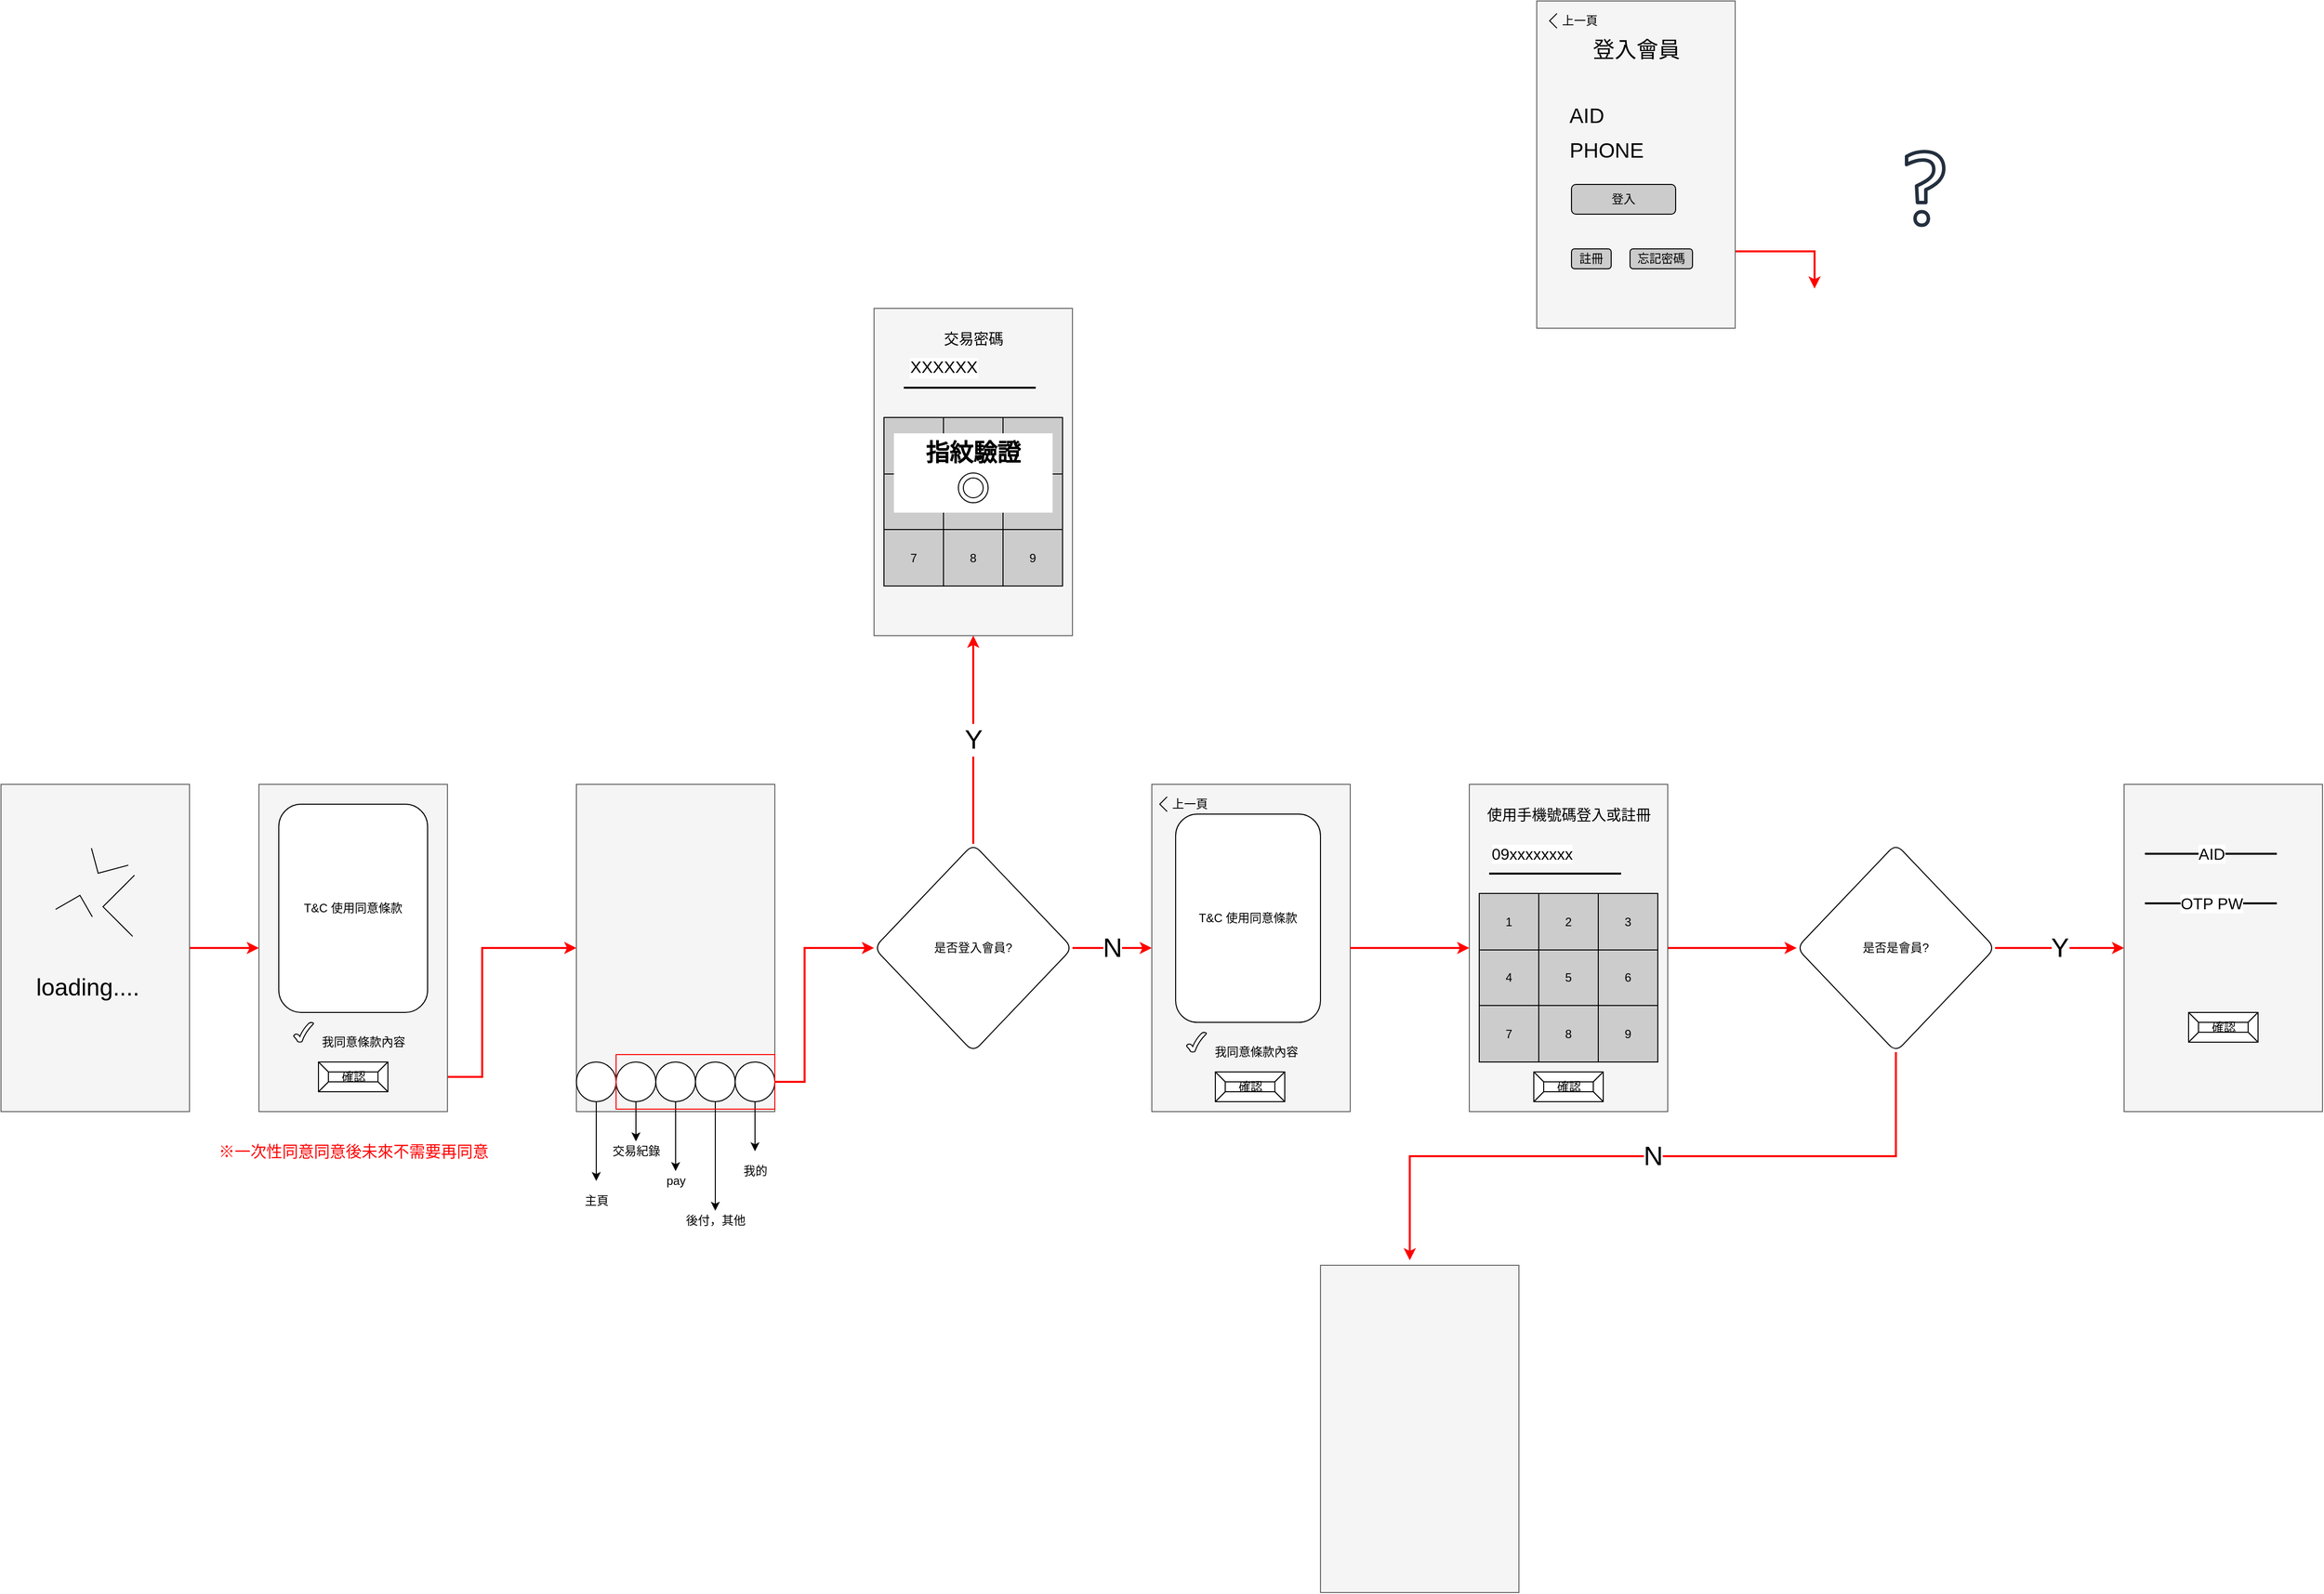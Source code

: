 <mxfile version="15.2.7" type="github">
  <diagram id="JlRprO2Ssy-YGIe1HLhW" name="第1頁">
    <mxGraphModel dx="2623" dy="2235" grid="1" gridSize="10" guides="1" tooltips="1" connect="1" arrows="1" fold="1" page="1" pageScale="1" pageWidth="827" pageHeight="1169" math="0" shadow="0">
      <root>
        <mxCell id="0" />
        <mxCell id="1" parent="0" />
        <mxCell id="4JK6QRwS424V-WLqcD70-64" style="edgeStyle=orthogonalEdgeStyle;rounded=0;orthogonalLoop=1;jettySize=auto;html=1;strokeColor=#FF0000;strokeWidth=2;" edge="1" parent="1" source="4JK6QRwS424V-WLqcD70-8" target="4JK6QRwS424V-WLqcD70-16">
          <mxGeometry relative="1" as="geometry" />
        </mxCell>
        <mxCell id="4JK6QRwS424V-WLqcD70-8" value="" style="rounded=0;whiteSpace=wrap;html=1;strokeColor=#666666;fillColor=#f5f5f5;fontColor=#333333;" vertex="1" parent="1">
          <mxGeometry x="-610" y="-230" width="190" height="330" as="geometry" />
        </mxCell>
        <mxCell id="4JK6QRwS424V-WLqcD70-15" value="&lt;font style=&quot;font-size: 24px&quot;&gt;loading....&lt;/font&gt;" style="text;html=1;strokeColor=none;fillColor=none;align=center;verticalAlign=middle;whiteSpace=wrap;rounded=0;sketch=1;strokeWidth=2;" vertex="1" parent="1">
          <mxGeometry x="-565" y="-50" width="85" height="50" as="geometry" />
        </mxCell>
        <mxCell id="4JK6QRwS424V-WLqcD70-63" style="edgeStyle=orthogonalEdgeStyle;rounded=0;orthogonalLoop=1;jettySize=auto;html=1;strokeColor=#FF0000;strokeWidth=2;" edge="1" parent="1" source="4JK6QRwS424V-WLqcD70-22" target="4JK6QRwS424V-WLqcD70-26">
          <mxGeometry relative="1" as="geometry" />
        </mxCell>
        <mxCell id="4JK6QRwS424V-WLqcD70-25" value="&lt;font color=&quot;#ff0000&quot; style=&quot;font-size: 16px&quot;&gt;※一次性同意同意後未來不需要再同意&lt;/font&gt;" style="text;html=1;align=center;verticalAlign=middle;resizable=0;points=[];autosize=1;strokeColor=none;fillColor=none;" vertex="1" parent="1">
          <mxGeometry x="-400" y="130" width="290" height="20" as="geometry" />
        </mxCell>
        <mxCell id="4JK6QRwS424V-WLqcD70-61" value="" style="group" vertex="1" connectable="0" parent="1">
          <mxGeometry x="-30" y="-230" width="230" height="470" as="geometry" />
        </mxCell>
        <mxCell id="4JK6QRwS424V-WLqcD70-26" value="" style="rounded=0;whiteSpace=wrap;html=1;strokeColor=#666666;fillColor=#f5f5f5;fontColor=#333333;" vertex="1" parent="4JK6QRwS424V-WLqcD70-61">
          <mxGeometry width="200" height="330" as="geometry" />
        </mxCell>
        <mxCell id="4JK6QRwS424V-WLqcD70-32" style="edgeStyle=orthogonalEdgeStyle;rounded=0;orthogonalLoop=1;jettySize=auto;html=1;" edge="1" parent="4JK6QRwS424V-WLqcD70-61" source="4JK6QRwS424V-WLqcD70-27">
          <mxGeometry as="geometry">
            <mxPoint x="20" y="400" as="targetPoint" />
          </mxGeometry>
        </mxCell>
        <mxCell id="4JK6QRwS424V-WLqcD70-27" value="" style="ellipse;whiteSpace=wrap;html=1;aspect=fixed;rounded=1;glass=0;sketch=0;strokeColor=default;strokeWidth=1;fillColor=default;gradientDirection=south;" vertex="1" parent="4JK6QRwS424V-WLqcD70-61">
          <mxGeometry y="280" width="40" height="40" as="geometry" />
        </mxCell>
        <mxCell id="4JK6QRwS424V-WLqcD70-36" style="edgeStyle=orthogonalEdgeStyle;rounded=0;orthogonalLoop=1;jettySize=auto;html=1;" edge="1" parent="4JK6QRwS424V-WLqcD70-61" source="4JK6QRwS424V-WLqcD70-28">
          <mxGeometry as="geometry">
            <mxPoint x="100" y="390" as="targetPoint" />
          </mxGeometry>
        </mxCell>
        <mxCell id="4JK6QRwS424V-WLqcD70-28" value="" style="ellipse;whiteSpace=wrap;html=1;aspect=fixed;rounded=1;glass=0;sketch=0;strokeColor=default;strokeWidth=1;fillColor=default;gradientDirection=south;" vertex="1" parent="4JK6QRwS424V-WLqcD70-61">
          <mxGeometry x="80" y="280" width="40" height="40" as="geometry" />
        </mxCell>
        <mxCell id="4JK6QRwS424V-WLqcD70-38" style="edgeStyle=orthogonalEdgeStyle;rounded=0;orthogonalLoop=1;jettySize=auto;html=1;" edge="1" parent="4JK6QRwS424V-WLqcD70-61" source="4JK6QRwS424V-WLqcD70-29">
          <mxGeometry as="geometry">
            <mxPoint x="140" y="430" as="targetPoint" />
          </mxGeometry>
        </mxCell>
        <mxCell id="4JK6QRwS424V-WLqcD70-29" value="" style="ellipse;whiteSpace=wrap;html=1;aspect=fixed;rounded=1;glass=0;sketch=0;strokeColor=default;strokeWidth=1;fillColor=default;gradientDirection=south;" vertex="1" parent="4JK6QRwS424V-WLqcD70-61">
          <mxGeometry x="120" y="280" width="40" height="40" as="geometry" />
        </mxCell>
        <mxCell id="4JK6QRwS424V-WLqcD70-40" style="edgeStyle=orthogonalEdgeStyle;rounded=0;orthogonalLoop=1;jettySize=auto;html=1;" edge="1" parent="4JK6QRwS424V-WLqcD70-61" source="4JK6QRwS424V-WLqcD70-30">
          <mxGeometry as="geometry">
            <mxPoint x="180" y="370" as="targetPoint" />
          </mxGeometry>
        </mxCell>
        <mxCell id="4JK6QRwS424V-WLqcD70-30" value="" style="ellipse;whiteSpace=wrap;html=1;aspect=fixed;rounded=1;glass=0;sketch=0;strokeColor=default;strokeWidth=1;fillColor=default;gradientDirection=south;" vertex="1" parent="4JK6QRwS424V-WLqcD70-61">
          <mxGeometry x="160" y="280" width="40" height="40" as="geometry" />
        </mxCell>
        <mxCell id="4JK6QRwS424V-WLqcD70-34" style="edgeStyle=orthogonalEdgeStyle;rounded=0;orthogonalLoop=1;jettySize=auto;html=1;" edge="1" parent="4JK6QRwS424V-WLqcD70-61" source="4JK6QRwS424V-WLqcD70-31">
          <mxGeometry as="geometry">
            <mxPoint x="60" y="360" as="targetPoint" />
          </mxGeometry>
        </mxCell>
        <mxCell id="4JK6QRwS424V-WLqcD70-31" value="" style="ellipse;whiteSpace=wrap;html=1;aspect=fixed;rounded=1;glass=0;sketch=0;strokeColor=default;strokeWidth=1;fillColor=default;gradientDirection=south;" vertex="1" parent="4JK6QRwS424V-WLqcD70-61">
          <mxGeometry x="40" y="280" width="40" height="40" as="geometry" />
        </mxCell>
        <mxCell id="4JK6QRwS424V-WLqcD70-33" value="主頁" style="text;html=1;align=center;verticalAlign=middle;resizable=0;points=[];autosize=1;strokeColor=none;fillColor=none;rotation=0;" vertex="1" parent="4JK6QRwS424V-WLqcD70-61">
          <mxGeometry y="410" width="40" height="20" as="geometry" />
        </mxCell>
        <mxCell id="4JK6QRwS424V-WLqcD70-35" value="交易紀錄" style="text;html=1;align=center;verticalAlign=middle;resizable=0;points=[];autosize=1;strokeColor=none;fillColor=none;rotation=0;" vertex="1" parent="4JK6QRwS424V-WLqcD70-61">
          <mxGeometry x="30" y="360" width="60" height="20" as="geometry" />
        </mxCell>
        <mxCell id="4JK6QRwS424V-WLqcD70-37" value="pay" style="text;html=1;align=center;verticalAlign=middle;resizable=0;points=[];autosize=1;strokeColor=none;fillColor=none;" vertex="1" parent="4JK6QRwS424V-WLqcD70-61">
          <mxGeometry x="80" y="390" width="40" height="20" as="geometry" />
        </mxCell>
        <mxCell id="4JK6QRwS424V-WLqcD70-39" value="後付，其他" style="text;html=1;align=center;verticalAlign=middle;resizable=0;points=[];autosize=1;strokeColor=none;fillColor=none;" vertex="1" parent="4JK6QRwS424V-WLqcD70-61">
          <mxGeometry x="100" y="430" width="80" height="20" as="geometry" />
        </mxCell>
        <mxCell id="4JK6QRwS424V-WLqcD70-41" value="我的" style="text;html=1;align=center;verticalAlign=middle;resizable=0;points=[];autosize=1;strokeColor=none;fillColor=none;" vertex="1" parent="4JK6QRwS424V-WLqcD70-61">
          <mxGeometry x="160" y="380" width="40" height="20" as="geometry" />
        </mxCell>
        <mxCell id="4JK6QRwS424V-WLqcD70-67" value="" style="rounded=0;whiteSpace=wrap;html=1;glass=0;sketch=0;strokeColor=#FF0000;strokeWidth=1;fillColor=none;gradientDirection=south;" vertex="1" parent="4JK6QRwS424V-WLqcD70-61">
          <mxGeometry x="40" y="272.5" width="160" height="55" as="geometry" />
        </mxCell>
        <mxCell id="4JK6QRwS424V-WLqcD70-65" style="edgeStyle=orthogonalEdgeStyle;rounded=0;orthogonalLoop=1;jettySize=auto;html=1;strokeColor=#FF0000;strokeWidth=2;" edge="1" parent="1" source="4JK6QRwS424V-WLqcD70-67" target="4JK6QRwS424V-WLqcD70-66">
          <mxGeometry relative="1" as="geometry">
            <mxPoint x="30" y="360" as="targetPoint" />
            <mxPoint x="200" y="180" as="sourcePoint" />
            <Array as="points">
              <mxPoint x="200" y="70" />
              <mxPoint x="200" y="-65" />
            </Array>
          </mxGeometry>
        </mxCell>
        <mxCell id="4JK6QRwS424V-WLqcD70-68" value="&lt;font style=&quot;font-size: 27px&quot;&gt;N&lt;/font&gt;" style="rounded=0;orthogonalLoop=1;jettySize=auto;html=1;strokeColor=#FF0000;strokeWidth=2;" edge="1" parent="1" source="4JK6QRwS424V-WLqcD70-66" target="4JK6QRwS424V-WLqcD70-93">
          <mxGeometry relative="1" as="geometry">
            <mxPoint x="630" y="-65" as="targetPoint" />
          </mxGeometry>
        </mxCell>
        <mxCell id="4JK6QRwS424V-WLqcD70-136" value="&lt;font style=&quot;font-size: 27px&quot;&gt;Y&lt;/font&gt;" style="edgeStyle=elbowEdgeStyle;rounded=0;orthogonalLoop=1;jettySize=auto;elbow=vertical;html=1;strokeColor=#FF0000;strokeWidth=2;" edge="1" parent="1" source="4JK6QRwS424V-WLqcD70-66" target="4JK6QRwS424V-WLqcD70-148">
          <mxGeometry relative="1" as="geometry">
            <mxPoint x="370" y="-380" as="targetPoint" />
          </mxGeometry>
        </mxCell>
        <mxCell id="4JK6QRwS424V-WLqcD70-66" value="是否登入會員?" style="rhombus;whiteSpace=wrap;html=1;rounded=1;glass=0;sketch=0;strokeColor=default;strokeWidth=1;fillColor=default;gradientDirection=south;" vertex="1" parent="1">
          <mxGeometry x="270" y="-170" width="200" height="210" as="geometry" />
        </mxCell>
        <mxCell id="4JK6QRwS424V-WLqcD70-89" style="edgeStyle=elbowEdgeStyle;rounded=0;orthogonalLoop=1;jettySize=auto;elbow=vertical;html=1;strokeColor=#FF0000;strokeWidth=2;" edge="1" parent="1" source="4JK6QRwS424V-WLqcD70-78">
          <mxGeometry relative="1" as="geometry">
            <mxPoint x="1218" y="-730" as="targetPoint" />
          </mxGeometry>
        </mxCell>
        <mxCell id="4JK6QRwS424V-WLqcD70-90" value="" style="sketch=0;outlineConnect=0;fontColor=#232F3E;gradientColor=none;fillColor=#232F3E;strokeColor=none;dashed=0;verticalLabelPosition=bottom;verticalAlign=top;align=center;html=1;fontSize=12;fontStyle=0;aspect=fixed;pointerEvents=1;shape=mxgraph.aws4.question;rounded=0;glass=0;" vertex="1" parent="1">
          <mxGeometry x="1309" y="-870" width="41" height="78" as="geometry" />
        </mxCell>
        <mxCell id="4JK6QRwS424V-WLqcD70-92" value="" style="group" vertex="1" connectable="0" parent="1">
          <mxGeometry x="-350" y="-230" width="190" height="330" as="geometry" />
        </mxCell>
        <mxCell id="4JK6QRwS424V-WLqcD70-16" value="" style="rounded=0;whiteSpace=wrap;html=1;strokeColor=#666666;fillColor=#f5f5f5;fontColor=#333333;" vertex="1" parent="4JK6QRwS424V-WLqcD70-92">
          <mxGeometry width="190" height="330" as="geometry" />
        </mxCell>
        <mxCell id="4JK6QRwS424V-WLqcD70-18" value="T&amp;amp;C 使用同意條款" style="rounded=1;whiteSpace=wrap;html=1;sketch=0;strokeColor=default;strokeWidth=1;fillColor=default;fillStyle=auto;glass=0;" vertex="1" parent="4JK6QRwS424V-WLqcD70-92">
          <mxGeometry x="20" y="20" width="150" height="210" as="geometry" />
        </mxCell>
        <mxCell id="4JK6QRwS424V-WLqcD70-19" value="" style="verticalLabelPosition=bottom;verticalAlign=top;html=1;shape=mxgraph.basic.tick;rounded=1;glass=0;sketch=0;strokeColor=default;strokeWidth=1;fillColor=default;gradientDirection=south;" vertex="1" parent="4JK6QRwS424V-WLqcD70-92">
          <mxGeometry x="35" y="240" width="20" height="20" as="geometry" />
        </mxCell>
        <mxCell id="4JK6QRwS424V-WLqcD70-20" value="我同意條款內容" style="text;html=1;align=center;verticalAlign=middle;resizable=0;points=[];autosize=1;strokeColor=none;fillColor=none;" vertex="1" parent="4JK6QRwS424V-WLqcD70-92">
          <mxGeometry x="55" y="250" width="100" height="20" as="geometry" />
        </mxCell>
        <mxCell id="4JK6QRwS424V-WLqcD70-22" value="確認" style="labelPosition=center;verticalLabelPosition=middle;align=center;html=1;shape=mxgraph.basic.button;dx=10;rounded=1;glass=0;sketch=0;strokeColor=default;strokeWidth=1;fillColor=default;gradientDirection=south;" vertex="1" parent="4JK6QRwS424V-WLqcD70-92">
          <mxGeometry x="60" y="280" width="70" height="30" as="geometry" />
        </mxCell>
        <mxCell id="4JK6QRwS424V-WLqcD70-172" style="edgeStyle=elbowEdgeStyle;rounded=0;orthogonalLoop=1;jettySize=auto;elbow=vertical;html=1;strokeColor=#FF0000;strokeWidth=2;" edge="1" parent="1" source="4JK6QRwS424V-WLqcD70-114" target="4JK6QRwS424V-WLqcD70-135">
          <mxGeometry relative="1" as="geometry" />
        </mxCell>
        <mxCell id="4JK6QRwS424V-WLqcD70-174" value="&lt;font style=&quot;font-size: 27px&quot;&gt;N&lt;/font&gt;" style="edgeStyle=elbowEdgeStyle;rounded=0;orthogonalLoop=1;jettySize=auto;elbow=vertical;html=1;strokeColor=#FF0000;strokeWidth=2;" edge="1" parent="1" source="4JK6QRwS424V-WLqcD70-135">
          <mxGeometry relative="1" as="geometry">
            <mxPoint x="810" y="250" as="targetPoint" />
          </mxGeometry>
        </mxCell>
        <mxCell id="4JK6QRwS424V-WLqcD70-177" value="&lt;font style=&quot;font-size: 27px&quot;&gt;Y&lt;/font&gt;" style="edgeStyle=elbowEdgeStyle;rounded=0;orthogonalLoop=1;jettySize=auto;elbow=vertical;html=1;strokeColor=#FF0000;strokeWidth=2;" edge="1" parent="1" source="4JK6QRwS424V-WLqcD70-135" target="4JK6QRwS424V-WLqcD70-176">
          <mxGeometry relative="1" as="geometry" />
        </mxCell>
        <mxCell id="4JK6QRwS424V-WLqcD70-135" value="是否是會員?" style="rhombus;whiteSpace=wrap;html=1;rounded=1;glass=0;sketch=0;strokeColor=default;strokeWidth=1;fillColor=default;gradientDirection=south;" vertex="1" parent="1">
          <mxGeometry x="1200" y="-170" width="200" height="210" as="geometry" />
        </mxCell>
        <mxCell id="4JK6QRwS424V-WLqcD70-60" value="" style="rounded=0;whiteSpace=wrap;html=1;strokeColor=#666666;fillColor=#f5f5f5;fontColor=#333333;" vertex="1" parent="1">
          <mxGeometry x="938" y="-1020" width="200" height="330" as="geometry" />
        </mxCell>
        <mxCell id="4JK6QRwS424V-WLqcD70-72" value="" style="group" vertex="1" connectable="0" parent="1">
          <mxGeometry x="950.929" y="-1010" width="55.071" height="20" as="geometry" />
        </mxCell>
        <mxCell id="4JK6QRwS424V-WLqcD70-70" value="" style="shape=partialRectangle;whiteSpace=wrap;html=1;top=0;left=0;fillColor=none;rounded=1;glass=0;sketch=0;strokeColor=#000000;strokeWidth=1;rotation=-225;" vertex="1" parent="4JK6QRwS424V-WLqcD70-72">
          <mxGeometry x="2.071" y="5" width="10" height="10" as="geometry" />
        </mxCell>
        <mxCell id="4JK6QRwS424V-WLqcD70-71" value="上一頁" style="text;html=1;align=center;verticalAlign=middle;resizable=0;points=[];autosize=1;strokeColor=none;fillColor=none;" vertex="1" parent="4JK6QRwS424V-WLqcD70-72">
          <mxGeometry x="5.071" width="50" height="20" as="geometry" />
        </mxCell>
        <mxCell id="4JK6QRwS424V-WLqcD70-76" value="&lt;font style=&quot;font-size: 21px&quot;&gt;AID&lt;/font&gt;" style="text;html=1;align=center;verticalAlign=middle;resizable=0;points=[];autosize=1;strokeColor=none;fillColor=none;rounded=0;" vertex="1" parent="1">
          <mxGeometry x="963" y="-915" width="50" height="20" as="geometry" />
        </mxCell>
        <mxCell id="4JK6QRwS424V-WLqcD70-77" value="&lt;span style=&quot;font-size: 21px&quot;&gt;PHONE&lt;/span&gt;" style="text;html=1;align=center;verticalAlign=middle;resizable=0;points=[];autosize=1;strokeColor=none;fillColor=none;rounded=0;" vertex="1" parent="1">
          <mxGeometry x="963" y="-880" width="90" height="20" as="geometry" />
        </mxCell>
        <mxCell id="4JK6QRwS424V-WLqcD70-78" value="登入" style="rounded=1;whiteSpace=wrap;html=1;glass=0;sketch=0;strokeColor=default;strokeWidth=1;fillColor=#CCCCCC;gradientDirection=south;" vertex="1" parent="1">
          <mxGeometry x="973" y="-835" width="105" height="30" as="geometry" />
        </mxCell>
        <mxCell id="4JK6QRwS424V-WLqcD70-82" value="註冊" style="rounded=1;whiteSpace=wrap;html=1;glass=0;sketch=0;strokeColor=default;strokeWidth=1;fillColor=#CCCCCC;gradientDirection=south;" vertex="1" parent="1">
          <mxGeometry x="973" y="-770" width="40" height="20" as="geometry" />
        </mxCell>
        <mxCell id="4JK6QRwS424V-WLqcD70-84" value="忘記密碼" style="rounded=1;whiteSpace=wrap;html=1;glass=0;sketch=0;strokeColor=default;strokeWidth=1;fillColor=#CCCCCC;gradientDirection=south;" vertex="1" parent="1">
          <mxGeometry x="1032" y="-770" width="63" height="20" as="geometry" />
        </mxCell>
        <mxCell id="4JK6QRwS424V-WLqcD70-85" value="&lt;font style=&quot;font-size: 22px&quot;&gt;登入會員&lt;/font&gt;" style="text;html=1;align=center;verticalAlign=middle;resizable=0;points=[];autosize=1;strokeColor=none;fillColor=none;" vertex="1" parent="1">
          <mxGeometry x="988" y="-980" width="100" height="20" as="geometry" />
        </mxCell>
        <mxCell id="4JK6QRwS424V-WLqcD70-148" value="" style="rounded=0;whiteSpace=wrap;html=1;strokeColor=#666666;fillColor=#f5f5f5;fontColor=#333333;" vertex="1" parent="1">
          <mxGeometry x="270" y="-710" width="200" height="330" as="geometry" />
        </mxCell>
        <mxCell id="4JK6QRwS424V-WLqcD70-151" value="" style="shape=table;html=1;whiteSpace=wrap;startSize=0;container=1;collapsible=0;childLayout=tableLayout;rounded=1;glass=0;sketch=0;strokeColor=default;strokeWidth=1;fillColor=#CCCCCC;gradientDirection=south;" vertex="1" parent="1">
          <mxGeometry x="280" y="-600" width="180" height="170" as="geometry" />
        </mxCell>
        <mxCell id="4JK6QRwS424V-WLqcD70-152" value="" style="shape=partialRectangle;html=1;whiteSpace=wrap;collapsible=0;dropTarget=0;pointerEvents=0;fillColor=none;top=0;left=0;bottom=0;right=0;points=[[0,0.5],[1,0.5]];portConstraint=eastwest;" vertex="1" parent="4JK6QRwS424V-WLqcD70-151">
          <mxGeometry width="180" height="57" as="geometry" />
        </mxCell>
        <mxCell id="4JK6QRwS424V-WLqcD70-153" value="1" style="shape=partialRectangle;html=1;whiteSpace=wrap;connectable=0;fillColor=none;top=0;left=0;bottom=0;right=0;overflow=hidden;pointerEvents=1;" vertex="1" parent="4JK6QRwS424V-WLqcD70-152">
          <mxGeometry width="60" height="57" as="geometry" />
        </mxCell>
        <mxCell id="4JK6QRwS424V-WLqcD70-154" value="2" style="shape=partialRectangle;html=1;whiteSpace=wrap;connectable=0;fillColor=none;top=0;left=0;bottom=0;right=0;overflow=hidden;pointerEvents=1;" vertex="1" parent="4JK6QRwS424V-WLqcD70-152">
          <mxGeometry x="60" width="60" height="57" as="geometry" />
        </mxCell>
        <mxCell id="4JK6QRwS424V-WLqcD70-155" value="3" style="shape=partialRectangle;html=1;whiteSpace=wrap;connectable=0;fillColor=none;top=0;left=0;bottom=0;right=0;overflow=hidden;pointerEvents=1;" vertex="1" parent="4JK6QRwS424V-WLqcD70-152">
          <mxGeometry x="120" width="60" height="57" as="geometry" />
        </mxCell>
        <mxCell id="4JK6QRwS424V-WLqcD70-156" value="" style="shape=partialRectangle;html=1;whiteSpace=wrap;collapsible=0;dropTarget=0;pointerEvents=0;fillColor=none;top=0;left=0;bottom=0;right=0;points=[[0,0.5],[1,0.5]];portConstraint=eastwest;" vertex="1" parent="4JK6QRwS424V-WLqcD70-151">
          <mxGeometry y="57" width="180" height="56" as="geometry" />
        </mxCell>
        <mxCell id="4JK6QRwS424V-WLqcD70-157" value="4" style="shape=partialRectangle;html=1;whiteSpace=wrap;connectable=0;fillColor=none;top=0;left=0;bottom=0;right=0;overflow=hidden;pointerEvents=1;" vertex="1" parent="4JK6QRwS424V-WLqcD70-156">
          <mxGeometry width="60" height="56" as="geometry" />
        </mxCell>
        <mxCell id="4JK6QRwS424V-WLqcD70-158" value="5" style="shape=partialRectangle;html=1;whiteSpace=wrap;connectable=0;fillColor=none;top=0;left=0;bottom=0;right=0;overflow=hidden;pointerEvents=1;" vertex="1" parent="4JK6QRwS424V-WLqcD70-156">
          <mxGeometry x="60" width="60" height="56" as="geometry" />
        </mxCell>
        <mxCell id="4JK6QRwS424V-WLqcD70-159" value="6" style="shape=partialRectangle;html=1;whiteSpace=wrap;connectable=0;fillColor=none;top=0;left=0;bottom=0;right=0;overflow=hidden;pointerEvents=1;" vertex="1" parent="4JK6QRwS424V-WLqcD70-156">
          <mxGeometry x="120" width="60" height="56" as="geometry" />
        </mxCell>
        <mxCell id="4JK6QRwS424V-WLqcD70-160" value="" style="shape=partialRectangle;html=1;whiteSpace=wrap;collapsible=0;dropTarget=0;pointerEvents=0;fillColor=none;top=0;left=0;bottom=0;right=0;points=[[0,0.5],[1,0.5]];portConstraint=eastwest;" vertex="1" parent="4JK6QRwS424V-WLqcD70-151">
          <mxGeometry y="113" width="180" height="57" as="geometry" />
        </mxCell>
        <mxCell id="4JK6QRwS424V-WLqcD70-161" value="7" style="shape=partialRectangle;html=1;whiteSpace=wrap;connectable=0;fillColor=none;top=0;left=0;bottom=0;right=0;overflow=hidden;pointerEvents=1;" vertex="1" parent="4JK6QRwS424V-WLqcD70-160">
          <mxGeometry width="60" height="57" as="geometry" />
        </mxCell>
        <mxCell id="4JK6QRwS424V-WLqcD70-162" value="8" style="shape=partialRectangle;html=1;whiteSpace=wrap;connectable=0;fillColor=none;top=0;left=0;bottom=0;right=0;overflow=hidden;pointerEvents=1;" vertex="1" parent="4JK6QRwS424V-WLqcD70-160">
          <mxGeometry x="60" width="60" height="57" as="geometry" />
        </mxCell>
        <mxCell id="4JK6QRwS424V-WLqcD70-163" value="9" style="shape=partialRectangle;html=1;whiteSpace=wrap;connectable=0;fillColor=none;top=0;left=0;bottom=0;right=0;overflow=hidden;pointerEvents=1;" vertex="1" parent="4JK6QRwS424V-WLqcD70-160">
          <mxGeometry x="120" width="60" height="57" as="geometry" />
        </mxCell>
        <mxCell id="4JK6QRwS424V-WLqcD70-164" value="&lt;font style=&quot;font-size: 17px&quot;&gt;XXXXXX&lt;/font&gt;" style="endArrow=none;html=1;strokeColor=#000000;strokeWidth=2;" edge="1" parent="1">
          <mxGeometry x="-0.399" y="20" width="50" height="50" relative="1" as="geometry">
            <mxPoint x="300" y="-630" as="sourcePoint" />
            <mxPoint x="433" y="-630" as="targetPoint" />
            <mxPoint as="offset" />
          </mxGeometry>
        </mxCell>
        <mxCell id="4JK6QRwS424V-WLqcD70-167" value="" style="group" vertex="1" connectable="0" parent="1">
          <mxGeometry x="290" y="-584" width="160" height="80" as="geometry" />
        </mxCell>
        <mxCell id="4JK6QRwS424V-WLqcD70-165" value="&lt;h1&gt;指紋驗證&lt;/h1&gt;" style="text;html=1;strokeColor=none;fillColor=default;spacing=5;spacingTop=-20;whiteSpace=wrap;overflow=hidden;rounded=0;glass=0;sketch=0;align=center;" vertex="1" parent="4JK6QRwS424V-WLqcD70-167">
          <mxGeometry width="160" height="80" as="geometry" />
        </mxCell>
        <mxCell id="4JK6QRwS424V-WLqcD70-166" value="" style="ellipse;whiteSpace=wrap;html=1;aspect=fixed;rounded=1;glass=0;sketch=0;strokeColor=default;strokeWidth=1;fillColor=default;gradientDirection=south;" vertex="1" parent="4JK6QRwS424V-WLqcD70-167">
          <mxGeometry x="65" y="40" width="30" height="30" as="geometry" />
        </mxCell>
        <mxCell id="4JK6QRwS424V-WLqcD70-169" value="" style="ellipse;whiteSpace=wrap;html=1;aspect=fixed;rounded=1;glass=0;sketch=0;strokeColor=default;strokeWidth=1;fillColor=default;gradientDirection=south;" vertex="1" parent="4JK6QRwS424V-WLqcD70-167">
          <mxGeometry x="70" y="45" width="20" height="20" as="geometry" />
        </mxCell>
        <mxCell id="4JK6QRwS424V-WLqcD70-170" value="&lt;font style=&quot;font-size: 15px&quot;&gt;交易密碼&lt;/font&gt;" style="text;html=1;align=center;verticalAlign=middle;resizable=0;points=[];autosize=1;strokeColor=none;fillColor=none;" vertex="1" parent="1">
          <mxGeometry x="330" y="-690" width="80" height="20" as="geometry" />
        </mxCell>
        <mxCell id="4JK6QRwS424V-WLqcD70-182" value="" style="group" vertex="1" connectable="0" parent="1">
          <mxGeometry x="870" y="-230" width="200" height="330" as="geometry" />
        </mxCell>
        <mxCell id="4JK6QRwS424V-WLqcD70-114" value="" style="rounded=0;whiteSpace=wrap;html=1;strokeColor=#666666;fillColor=#f5f5f5;fontColor=#333333;" vertex="1" parent="4JK6QRwS424V-WLqcD70-182">
          <mxGeometry width="200" height="330" as="geometry" />
        </mxCell>
        <mxCell id="4JK6QRwS424V-WLqcD70-115" value="&lt;font style=&quot;font-size: 15px&quot;&gt;使用手機號碼登入或註冊&lt;/font&gt;" style="text;html=1;align=center;verticalAlign=middle;resizable=0;points=[];autosize=1;strokeColor=none;fillColor=none;" vertex="1" parent="4JK6QRwS424V-WLqcD70-182">
          <mxGeometry x="10" y="20" width="180" height="20" as="geometry" />
        </mxCell>
        <mxCell id="4JK6QRwS424V-WLqcD70-118" value="&lt;font style=&quot;font-size: 16px&quot;&gt;09xxxxxxxx&lt;/font&gt;" style="endArrow=none;html=1;strokeColor=#000000;strokeWidth=2;" edge="1" parent="4JK6QRwS424V-WLqcD70-182">
          <mxGeometry x="-0.353" y="20" width="50" height="50" relative="1" as="geometry">
            <mxPoint x="20" y="90" as="sourcePoint" />
            <mxPoint x="153" y="90" as="targetPoint" />
            <mxPoint as="offset" />
          </mxGeometry>
        </mxCell>
        <mxCell id="4JK6QRwS424V-WLqcD70-120" value="" style="shape=table;html=1;whiteSpace=wrap;startSize=0;container=1;collapsible=0;childLayout=tableLayout;rounded=1;glass=0;sketch=0;strokeColor=default;strokeWidth=1;fillColor=#CCCCCC;gradientDirection=south;" vertex="1" parent="4JK6QRwS424V-WLqcD70-182">
          <mxGeometry x="10" y="110" width="180" height="170" as="geometry" />
        </mxCell>
        <mxCell id="4JK6QRwS424V-WLqcD70-121" value="" style="shape=partialRectangle;html=1;whiteSpace=wrap;collapsible=0;dropTarget=0;pointerEvents=0;fillColor=none;top=0;left=0;bottom=0;right=0;points=[[0,0.5],[1,0.5]];portConstraint=eastwest;" vertex="1" parent="4JK6QRwS424V-WLqcD70-120">
          <mxGeometry width="180" height="57" as="geometry" />
        </mxCell>
        <mxCell id="4JK6QRwS424V-WLqcD70-122" value="1" style="shape=partialRectangle;html=1;whiteSpace=wrap;connectable=0;fillColor=none;top=0;left=0;bottom=0;right=0;overflow=hidden;pointerEvents=1;" vertex="1" parent="4JK6QRwS424V-WLqcD70-121">
          <mxGeometry width="60" height="57" as="geometry" />
        </mxCell>
        <mxCell id="4JK6QRwS424V-WLqcD70-123" value="2" style="shape=partialRectangle;html=1;whiteSpace=wrap;connectable=0;fillColor=none;top=0;left=0;bottom=0;right=0;overflow=hidden;pointerEvents=1;" vertex="1" parent="4JK6QRwS424V-WLqcD70-121">
          <mxGeometry x="60" width="60" height="57" as="geometry" />
        </mxCell>
        <mxCell id="4JK6QRwS424V-WLqcD70-124" value="3" style="shape=partialRectangle;html=1;whiteSpace=wrap;connectable=0;fillColor=none;top=0;left=0;bottom=0;right=0;overflow=hidden;pointerEvents=1;" vertex="1" parent="4JK6QRwS424V-WLqcD70-121">
          <mxGeometry x="120" width="60" height="57" as="geometry" />
        </mxCell>
        <mxCell id="4JK6QRwS424V-WLqcD70-125" value="" style="shape=partialRectangle;html=1;whiteSpace=wrap;collapsible=0;dropTarget=0;pointerEvents=0;fillColor=none;top=0;left=0;bottom=0;right=0;points=[[0,0.5],[1,0.5]];portConstraint=eastwest;" vertex="1" parent="4JK6QRwS424V-WLqcD70-120">
          <mxGeometry y="57" width="180" height="56" as="geometry" />
        </mxCell>
        <mxCell id="4JK6QRwS424V-WLqcD70-126" value="4" style="shape=partialRectangle;html=1;whiteSpace=wrap;connectable=0;fillColor=none;top=0;left=0;bottom=0;right=0;overflow=hidden;pointerEvents=1;" vertex="1" parent="4JK6QRwS424V-WLqcD70-125">
          <mxGeometry width="60" height="56" as="geometry" />
        </mxCell>
        <mxCell id="4JK6QRwS424V-WLqcD70-127" value="5" style="shape=partialRectangle;html=1;whiteSpace=wrap;connectable=0;fillColor=none;top=0;left=0;bottom=0;right=0;overflow=hidden;pointerEvents=1;" vertex="1" parent="4JK6QRwS424V-WLqcD70-125">
          <mxGeometry x="60" width="60" height="56" as="geometry" />
        </mxCell>
        <mxCell id="4JK6QRwS424V-WLqcD70-128" value="6" style="shape=partialRectangle;html=1;whiteSpace=wrap;connectable=0;fillColor=none;top=0;left=0;bottom=0;right=0;overflow=hidden;pointerEvents=1;" vertex="1" parent="4JK6QRwS424V-WLqcD70-125">
          <mxGeometry x="120" width="60" height="56" as="geometry" />
        </mxCell>
        <mxCell id="4JK6QRwS424V-WLqcD70-129" value="" style="shape=partialRectangle;html=1;whiteSpace=wrap;collapsible=0;dropTarget=0;pointerEvents=0;fillColor=none;top=0;left=0;bottom=0;right=0;points=[[0,0.5],[1,0.5]];portConstraint=eastwest;" vertex="1" parent="4JK6QRwS424V-WLqcD70-120">
          <mxGeometry y="113" width="180" height="57" as="geometry" />
        </mxCell>
        <mxCell id="4JK6QRwS424V-WLqcD70-130" value="7" style="shape=partialRectangle;html=1;whiteSpace=wrap;connectable=0;fillColor=none;top=0;left=0;bottom=0;right=0;overflow=hidden;pointerEvents=1;" vertex="1" parent="4JK6QRwS424V-WLqcD70-129">
          <mxGeometry width="60" height="57" as="geometry" />
        </mxCell>
        <mxCell id="4JK6QRwS424V-WLqcD70-131" value="8" style="shape=partialRectangle;html=1;whiteSpace=wrap;connectable=0;fillColor=none;top=0;left=0;bottom=0;right=0;overflow=hidden;pointerEvents=1;" vertex="1" parent="4JK6QRwS424V-WLqcD70-129">
          <mxGeometry x="60" width="60" height="57" as="geometry" />
        </mxCell>
        <mxCell id="4JK6QRwS424V-WLqcD70-132" value="9" style="shape=partialRectangle;html=1;whiteSpace=wrap;connectable=0;fillColor=none;top=0;left=0;bottom=0;right=0;overflow=hidden;pointerEvents=1;" vertex="1" parent="4JK6QRwS424V-WLqcD70-129">
          <mxGeometry x="120" width="60" height="57" as="geometry" />
        </mxCell>
        <mxCell id="4JK6QRwS424V-WLqcD70-134" value="確認" style="labelPosition=center;verticalLabelPosition=middle;align=center;html=1;shape=mxgraph.basic.button;dx=10;rounded=1;glass=0;sketch=0;strokeColor=default;strokeWidth=1;fillColor=default;gradientDirection=south;" vertex="1" parent="4JK6QRwS424V-WLqcD70-182">
          <mxGeometry x="65" y="290" width="70" height="30" as="geometry" />
        </mxCell>
        <mxCell id="4JK6QRwS424V-WLqcD70-184" value="" style="group" vertex="1" connectable="0" parent="1">
          <mxGeometry x="550" y="-230" width="200" height="330" as="geometry" />
        </mxCell>
        <mxCell id="4JK6QRwS424V-WLqcD70-93" value="" style="rounded=0;whiteSpace=wrap;html=1;strokeColor=#666666;fillColor=#f5f5f5;fontColor=#333333;" vertex="1" parent="4JK6QRwS424V-WLqcD70-184">
          <mxGeometry width="200" height="330" as="geometry" />
        </mxCell>
        <mxCell id="4JK6QRwS424V-WLqcD70-94" value="T&amp;amp;C 使用同意條款" style="rounded=1;whiteSpace=wrap;html=1;sketch=0;strokeColor=default;strokeWidth=1;fillColor=default;fillStyle=auto;glass=0;" vertex="1" parent="4JK6QRwS424V-WLqcD70-184">
          <mxGeometry x="24" y="30" width="146" height="210" as="geometry" />
        </mxCell>
        <mxCell id="4JK6QRwS424V-WLqcD70-95" value="" style="verticalLabelPosition=bottom;verticalAlign=top;html=1;shape=mxgraph.basic.tick;rounded=1;glass=0;sketch=0;strokeColor=default;strokeWidth=1;fillColor=default;gradientDirection=south;" vertex="1" parent="4JK6QRwS424V-WLqcD70-184">
          <mxGeometry x="35" y="250" width="20" height="20" as="geometry" />
        </mxCell>
        <mxCell id="4JK6QRwS424V-WLqcD70-96" value="我同意條款內容" style="text;html=1;align=center;verticalAlign=middle;resizable=0;points=[];autosize=1;strokeColor=none;fillColor=none;" vertex="1" parent="4JK6QRwS424V-WLqcD70-184">
          <mxGeometry x="55" y="260" width="100" height="20" as="geometry" />
        </mxCell>
        <mxCell id="4JK6QRwS424V-WLqcD70-97" value="確認" style="labelPosition=center;verticalLabelPosition=middle;align=center;html=1;shape=mxgraph.basic.button;dx=10;rounded=1;glass=0;sketch=0;strokeColor=default;strokeWidth=1;fillColor=default;gradientDirection=south;" vertex="1" parent="4JK6QRwS424V-WLqcD70-184">
          <mxGeometry x="64" y="290" width="70" height="30" as="geometry" />
        </mxCell>
        <mxCell id="4JK6QRwS424V-WLqcD70-99" value="" style="group" vertex="1" connectable="0" parent="4JK6QRwS424V-WLqcD70-184">
          <mxGeometry x="7.999" y="10" width="55.071" height="20" as="geometry" />
        </mxCell>
        <mxCell id="4JK6QRwS424V-WLqcD70-100" value="" style="shape=partialRectangle;whiteSpace=wrap;html=1;top=0;left=0;fillColor=none;rounded=1;glass=0;sketch=0;strokeColor=#000000;strokeWidth=1;rotation=-225;" vertex="1" parent="4JK6QRwS424V-WLqcD70-99">
          <mxGeometry x="2.071" y="5" width="10" height="10" as="geometry" />
        </mxCell>
        <mxCell id="4JK6QRwS424V-WLqcD70-101" value="上一頁" style="text;html=1;align=center;verticalAlign=middle;resizable=0;points=[];autosize=1;strokeColor=none;fillColor=none;" vertex="1" parent="4JK6QRwS424V-WLqcD70-99">
          <mxGeometry x="5.071" width="50" height="20" as="geometry" />
        </mxCell>
        <mxCell id="4JK6QRwS424V-WLqcD70-186" style="edgeStyle=elbowEdgeStyle;rounded=0;orthogonalLoop=1;jettySize=auto;elbow=vertical;html=1;strokeColor=#FF0000;strokeWidth=2;" edge="1" parent="1" source="4JK6QRwS424V-WLqcD70-93" target="4JK6QRwS424V-WLqcD70-114">
          <mxGeometry relative="1" as="geometry" />
        </mxCell>
        <mxCell id="4JK6QRwS424V-WLqcD70-190" value="" style="group" vertex="1" connectable="0" parent="1">
          <mxGeometry x="-575.49" y="-190" width="120.98" height="116.74" as="geometry" />
        </mxCell>
        <mxCell id="4JK6QRwS424V-WLqcD70-187" value="" style="shape=partialRectangle;whiteSpace=wrap;html=1;top=0;left=0;fillColor=none;rounded=1;glass=0;sketch=0;strokeColor=default;strokeWidth=1;rotation=75;" vertex="1" parent="4JK6QRwS424V-WLqcD70-190">
          <mxGeometry x="62.24" y="17.8" width="25.61" height="30.91" as="geometry" />
        </mxCell>
        <mxCell id="4JK6QRwS424V-WLqcD70-188" value="" style="shape=partialRectangle;whiteSpace=wrap;html=1;top=0;left=0;fillColor=none;rounded=1;glass=0;sketch=0;strokeColor=default;strokeWidth=1;rotation=-120;" vertex="1" parent="4JK6QRwS424V-WLqcD70-190">
          <mxGeometry x="26.9" y="75.59" width="24.5" height="27.78" as="geometry" />
        </mxCell>
        <mxCell id="4JK6QRwS424V-WLqcD70-189" value="" style="shape=partialRectangle;whiteSpace=wrap;html=1;top=0;left=0;fillColor=none;rounded=1;glass=0;sketch=0;strokeColor=default;strokeWidth=1;rotation=-225;" vertex="1" parent="4JK6QRwS424V-WLqcD70-190">
          <mxGeometry x="76.558" y="61.605" width="44.422" height="41.762" as="geometry" />
        </mxCell>
        <mxCell id="4JK6QRwS424V-WLqcD70-176" value="" style="rounded=0;whiteSpace=wrap;html=1;strokeColor=#666666;fillColor=#f5f5f5;fontColor=#333333;" vertex="1" parent="1">
          <mxGeometry x="1530" y="-230" width="200" height="330" as="geometry" />
        </mxCell>
        <mxCell id="4JK6QRwS424V-WLqcD70-179" value="&lt;font style=&quot;font-size: 16px&quot;&gt;AID&lt;/font&gt;" style="endArrow=none;html=1;strokeColor=#000000;strokeWidth=2;" edge="1" parent="1">
          <mxGeometry x="1530" y="-230" width="50" height="50" as="geometry">
            <mxPoint x="1551" y="-160" as="sourcePoint" />
            <mxPoint x="1684" y="-160" as="targetPoint" />
            <mxPoint as="offset" />
          </mxGeometry>
        </mxCell>
        <mxCell id="4JK6QRwS424V-WLqcD70-180" value="&lt;font style=&quot;font-size: 16px&quot;&gt;OTP PW&lt;/font&gt;" style="endArrow=none;html=1;strokeColor=#000000;strokeWidth=2;" edge="1" parent="1">
          <mxGeometry x="1530" y="-230" width="50" height="50" as="geometry">
            <mxPoint x="1551" y="-110" as="sourcePoint" />
            <mxPoint x="1684" y="-110" as="targetPoint" />
            <mxPoint as="offset" />
          </mxGeometry>
        </mxCell>
        <mxCell id="4JK6QRwS424V-WLqcD70-181" value="確認" style="labelPosition=center;verticalLabelPosition=middle;align=center;html=1;shape=mxgraph.basic.button;dx=10;rounded=1;glass=0;sketch=0;strokeColor=default;strokeWidth=1;fillColor=default;gradientDirection=south;" vertex="1" parent="1">
          <mxGeometry x="1595" width="70" height="30" as="geometry" />
        </mxCell>
        <mxCell id="4JK6QRwS424V-WLqcD70-191" value="" style="rounded=0;whiteSpace=wrap;html=1;strokeColor=#666666;fillColor=#f5f5f5;fontColor=#333333;" vertex="1" parent="1">
          <mxGeometry x="720" y="255" width="200" height="330" as="geometry" />
        </mxCell>
      </root>
    </mxGraphModel>
  </diagram>
</mxfile>
